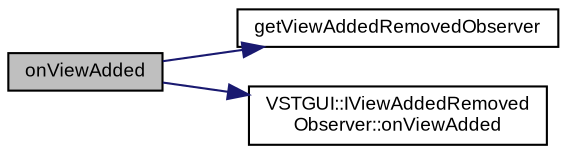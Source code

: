 digraph "onViewAdded"
{
  bgcolor="transparent";
  edge [fontname="Arial",fontsize="9",labelfontname="Arial",labelfontsize="9"];
  node [fontname="Arial",fontsize="9",shape=record];
  rankdir="LR";
  Node1 [label="onViewAdded",height=0.2,width=0.4,color="black", fillcolor="grey75", style="filled" fontcolor="black"];
  Node1 -> Node2 [color="midnightblue",fontsize="9",style="solid",fontname="Arial"];
  Node2 [label="getViewAddedRemovedObserver",height=0.2,width=0.4,color="black",URL="$class_v_s_t_g_u_i_1_1_c_frame.html#a5da46825e83d457ad72d4e98d51fd5e3"];
  Node1 -> Node3 [color="midnightblue",fontsize="9",style="solid",fontname="Arial"];
  Node3 [label="VSTGUI::IViewAddedRemoved\lObserver::onViewAdded",height=0.2,width=0.4,color="black",URL="$class_v_s_t_g_u_i_1_1_i_view_added_removed_observer.html#abd6594800fec5778c4c1e3006f29d684"];
}
